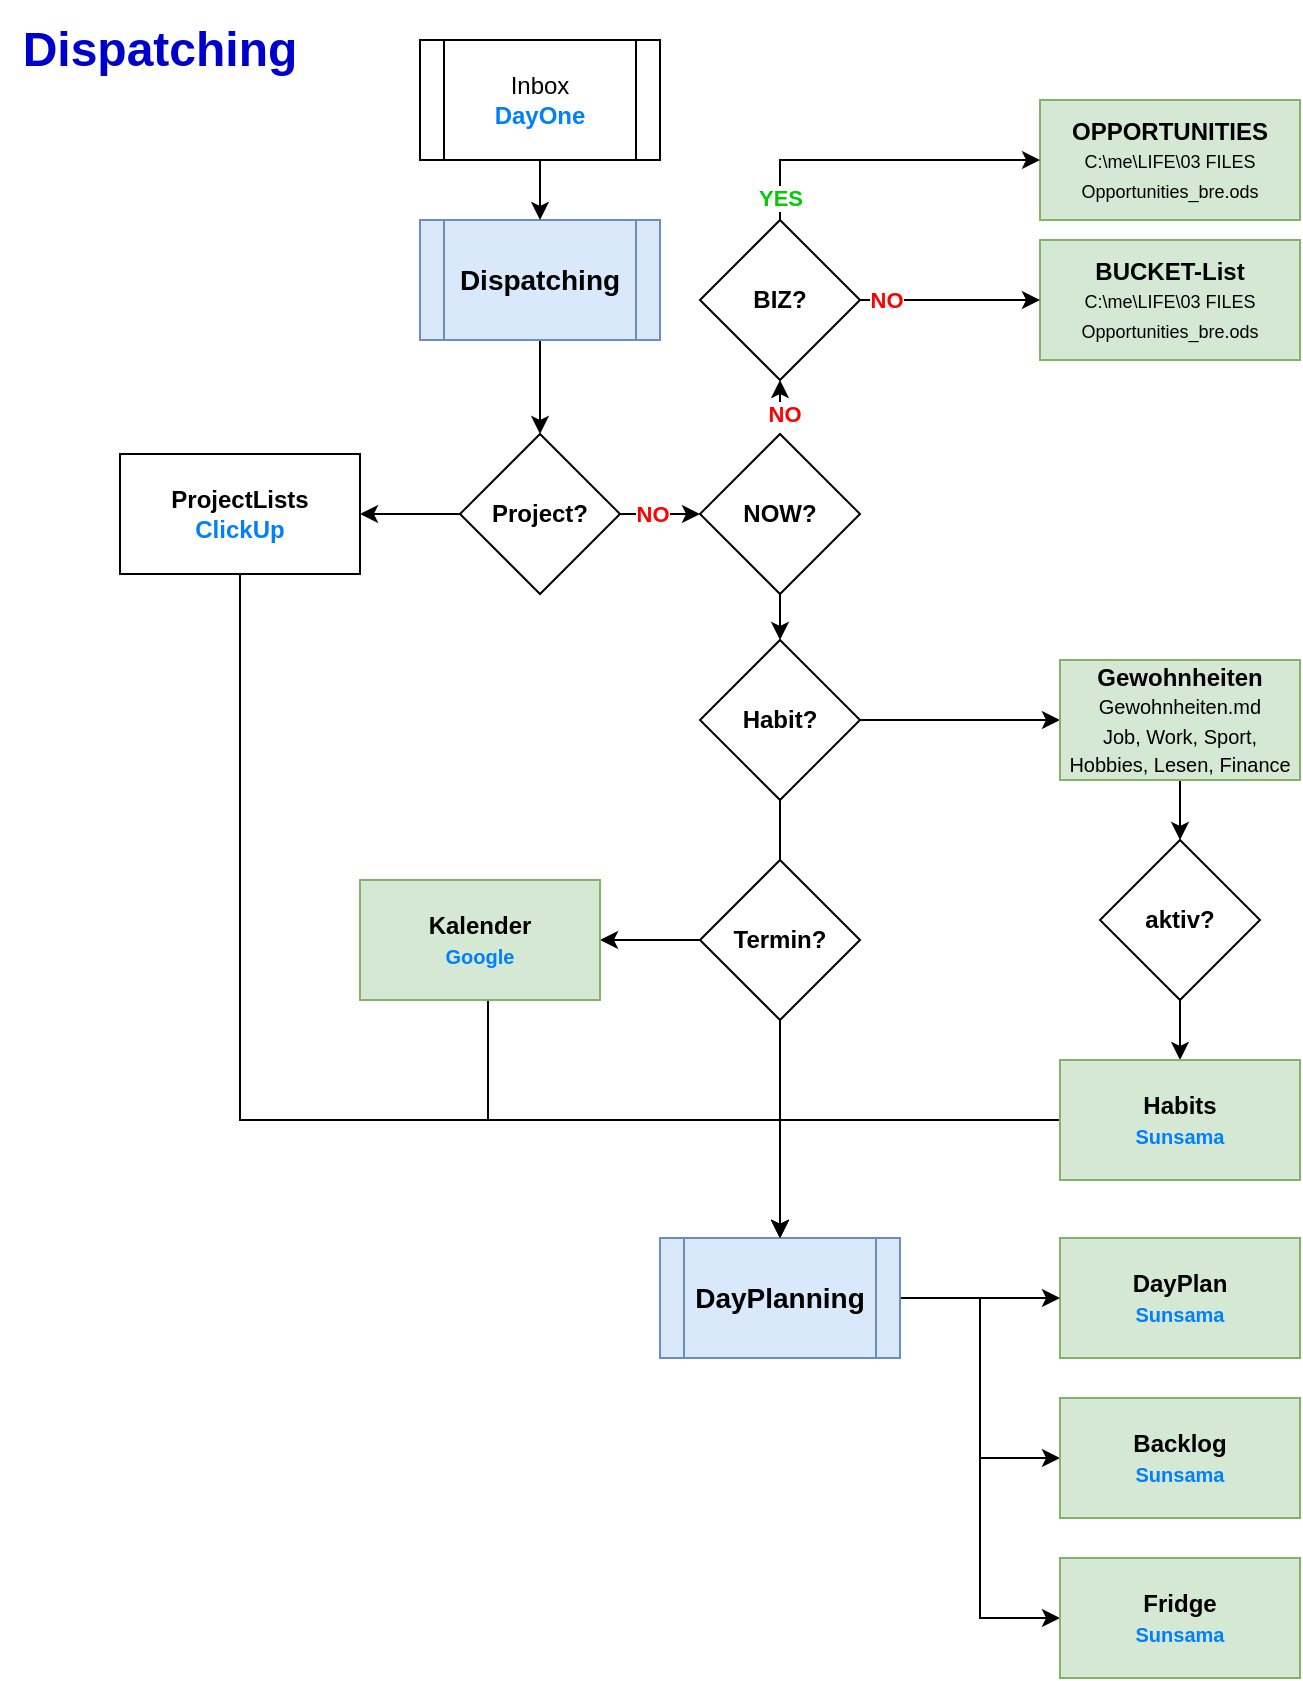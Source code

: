 <mxfile version="24.3.1" type="github">
  <diagram name="Seite-1" id="NgMxiIkvD20ecEq8syt9">
    <mxGraphModel dx="2074" dy="1106" grid="1" gridSize="10" guides="1" tooltips="1" connect="1" arrows="1" fold="1" page="1" pageScale="1" pageWidth="827" pageHeight="1169" math="0" shadow="0">
      <root>
        <mxCell id="0" />
        <mxCell id="1" parent="0" />
        <mxCell id="g_iqwFAsCAj8EDdV9mHh-1" value="&lt;font color=&quot;#0000cc&quot; style=&quot;font-size: 24px;&quot;&gt;&lt;b&gt;Dispatching&lt;/b&gt;&lt;/font&gt;" style="text;html=1;align=center;verticalAlign=middle;whiteSpace=wrap;rounded=0;" vertex="1" parent="1">
          <mxGeometry x="110" y="30" width="160" height="50" as="geometry" />
        </mxCell>
        <mxCell id="g_iqwFAsCAj8EDdV9mHh-2" style="edgeStyle=orthogonalEdgeStyle;rounded=0;orthogonalLoop=1;jettySize=auto;html=1;entryX=0.5;entryY=0;entryDx=0;entryDy=0;" edge="1" parent="1" source="g_iqwFAsCAj8EDdV9mHh-3" target="g_iqwFAsCAj8EDdV9mHh-6">
          <mxGeometry relative="1" as="geometry" />
        </mxCell>
        <mxCell id="g_iqwFAsCAj8EDdV9mHh-3" value="&lt;font style=&quot;font-size: 14px;&quot;&gt;&lt;b&gt;Dispatching&lt;/b&gt;&lt;/font&gt;" style="shape=process;whiteSpace=wrap;html=1;backgroundOutline=1;fillColor=#dae8fc;strokeColor=#6c8ebf;" vertex="1" parent="1">
          <mxGeometry x="320" y="140" width="120" height="60" as="geometry" />
        </mxCell>
        <mxCell id="g_iqwFAsCAj8EDdV9mHh-4" style="edgeStyle=orthogonalEdgeStyle;rounded=0;orthogonalLoop=1;jettySize=auto;html=1;entryX=1;entryY=0.5;entryDx=0;entryDy=0;" edge="1" parent="1" source="g_iqwFAsCAj8EDdV9mHh-6" target="g_iqwFAsCAj8EDdV9mHh-8">
          <mxGeometry relative="1" as="geometry" />
        </mxCell>
        <mxCell id="g_iqwFAsCAj8EDdV9mHh-5" style="edgeStyle=orthogonalEdgeStyle;rounded=0;orthogonalLoop=1;jettySize=auto;html=1;entryX=0;entryY=0.5;entryDx=0;entryDy=0;" edge="1" parent="1" source="g_iqwFAsCAj8EDdV9mHh-6" target="g_iqwFAsCAj8EDdV9mHh-13">
          <mxGeometry relative="1" as="geometry" />
        </mxCell>
        <mxCell id="g_iqwFAsCAj8EDdV9mHh-6" value="&lt;b&gt;Project?&lt;/b&gt;" style="rhombus;whiteSpace=wrap;html=1;" vertex="1" parent="1">
          <mxGeometry x="340" y="247" width="80" height="80" as="geometry" />
        </mxCell>
        <mxCell id="g_iqwFAsCAj8EDdV9mHh-7" style="edgeStyle=orthogonalEdgeStyle;rounded=0;orthogonalLoop=1;jettySize=auto;html=1;exitX=0.5;exitY=1;exitDx=0;exitDy=0;" edge="1" parent="1" source="g_iqwFAsCAj8EDdV9mHh-8" target="g_iqwFAsCAj8EDdV9mHh-32">
          <mxGeometry relative="1" as="geometry">
            <mxPoint x="210" y="390" as="sourcePoint" />
            <Array as="points">
              <mxPoint x="230" y="590" />
              <mxPoint x="500" y="590" />
            </Array>
          </mxGeometry>
        </mxCell>
        <mxCell id="g_iqwFAsCAj8EDdV9mHh-8" value="&lt;b&gt;ProjectLists&lt;/b&gt;&lt;br&gt;&lt;b&gt;&lt;font color=&quot;#007fff&quot;&gt;ClickUp&lt;/font&gt;&lt;/b&gt;" style="rounded=0;whiteSpace=wrap;html=1;" vertex="1" parent="1">
          <mxGeometry x="170" y="257" width="120" height="60" as="geometry" />
        </mxCell>
        <mxCell id="g_iqwFAsCAj8EDdV9mHh-9" value="&lt;b&gt;OPPORTUNITIES&lt;/b&gt;&lt;br&gt;&lt;font style=&quot;font-size: 9px;&quot;&gt;C:\me\LIFE\03 FILES&lt;/font&gt;&lt;div&gt;&lt;font style=&quot;font-size: 9px;&quot;&gt;Opportunities_bre.ods&lt;/font&gt;&lt;br&gt;&lt;/div&gt;" style="rounded=0;whiteSpace=wrap;html=1;fillColor=#d5e8d4;strokeColor=#82b366;" vertex="1" parent="1">
          <mxGeometry x="630" y="80" width="130" height="60" as="geometry" />
        </mxCell>
        <mxCell id="g_iqwFAsCAj8EDdV9mHh-10" value="&lt;b&gt;BUCKET-List&lt;/b&gt;&lt;br&gt;&lt;font style=&quot;font-size: 9px;&quot;&gt;C:\me\LIFE\03 FILES&lt;/font&gt;&lt;div&gt;&lt;font style=&quot;font-size: 9px;&quot;&gt;Opportunities_bre.ods&lt;/font&gt;&lt;br&gt;&lt;/div&gt;" style="rounded=0;whiteSpace=wrap;html=1;fillColor=#d5e8d4;strokeColor=#82b366;" vertex="1" parent="1">
          <mxGeometry x="630" y="150" width="130" height="60" as="geometry" />
        </mxCell>
        <mxCell id="g_iqwFAsCAj8EDdV9mHh-11" style="edgeStyle=orthogonalEdgeStyle;rounded=0;orthogonalLoop=1;jettySize=auto;html=1;exitX=0.5;exitY=0;exitDx=0;exitDy=0;" edge="1" parent="1" source="g_iqwFAsCAj8EDdV9mHh-13" target="g_iqwFAsCAj8EDdV9mHh-18">
          <mxGeometry relative="1" as="geometry" />
        </mxCell>
        <mxCell id="g_iqwFAsCAj8EDdV9mHh-12" value="&lt;b&gt;&lt;font color=&quot;#ff0000&quot;&gt;NO&lt;/font&gt;&lt;/b&gt;&lt;div&gt;&lt;b&gt;&lt;font color=&quot;#ff0000&quot;&gt;&lt;br&gt;&lt;/font&gt;&lt;/b&gt;&lt;/div&gt;" style="edgeLabel;html=1;align=center;verticalAlign=middle;resizable=0;points=[];" vertex="1" connectable="0" parent="g_iqwFAsCAj8EDdV9mHh-11">
          <mxGeometry x="-0.894" y="-2" relative="1" as="geometry">
            <mxPoint as="offset" />
          </mxGeometry>
        </mxCell>
        <mxCell id="g_iqwFAsCAj8EDdV9mHh-13" value="&lt;b&gt;NOW?&lt;/b&gt;" style="rhombus;whiteSpace=wrap;html=1;" vertex="1" parent="1">
          <mxGeometry x="460" y="247" width="80" height="80" as="geometry" />
        </mxCell>
        <mxCell id="g_iqwFAsCAj8EDdV9mHh-14" style="edgeStyle=orthogonalEdgeStyle;rounded=0;orthogonalLoop=1;jettySize=auto;html=1;exitX=0.5;exitY=0;exitDx=0;exitDy=0;" edge="1" parent="1" source="g_iqwFAsCAj8EDdV9mHh-18" target="g_iqwFAsCAj8EDdV9mHh-9">
          <mxGeometry relative="1" as="geometry" />
        </mxCell>
        <mxCell id="g_iqwFAsCAj8EDdV9mHh-15" value="&lt;b&gt;&lt;font color=&quot;#00cc00&quot;&gt;YES&lt;/font&gt;&lt;/b&gt;" style="edgeLabel;html=1;align=center;verticalAlign=middle;resizable=0;points=[];" vertex="1" connectable="0" parent="g_iqwFAsCAj8EDdV9mHh-14">
          <mxGeometry x="-0.854" relative="1" as="geometry">
            <mxPoint as="offset" />
          </mxGeometry>
        </mxCell>
        <mxCell id="g_iqwFAsCAj8EDdV9mHh-16" style="edgeStyle=orthogonalEdgeStyle;rounded=0;orthogonalLoop=1;jettySize=auto;html=1;" edge="1" parent="1" source="g_iqwFAsCAj8EDdV9mHh-18" target="g_iqwFAsCAj8EDdV9mHh-10">
          <mxGeometry relative="1" as="geometry" />
        </mxCell>
        <mxCell id="g_iqwFAsCAj8EDdV9mHh-17" value="&lt;b&gt;&lt;font color=&quot;#ff0000&quot;&gt;NO&lt;/font&gt;&lt;/b&gt;" style="edgeLabel;html=1;align=center;verticalAlign=middle;resizable=0;points=[];" vertex="1" connectable="0" parent="g_iqwFAsCAj8EDdV9mHh-16">
          <mxGeometry x="-0.706" relative="1" as="geometry">
            <mxPoint as="offset" />
          </mxGeometry>
        </mxCell>
        <mxCell id="g_iqwFAsCAj8EDdV9mHh-18" value="&lt;b&gt;BIZ?&lt;/b&gt;" style="rhombus;whiteSpace=wrap;html=1;" vertex="1" parent="1">
          <mxGeometry x="460" y="140" width="80" height="80" as="geometry" />
        </mxCell>
        <mxCell id="g_iqwFAsCAj8EDdV9mHh-19" value="&lt;b&gt;&lt;font color=&quot;#ff0000&quot;&gt;NO&lt;/font&gt;&lt;/b&gt;" style="edgeLabel;html=1;align=center;verticalAlign=middle;resizable=0;points=[];" vertex="1" connectable="0" parent="1">
          <mxGeometry x="433.004" y="284" as="geometry">
            <mxPoint x="3" y="3" as="offset" />
          </mxGeometry>
        </mxCell>
        <mxCell id="g_iqwFAsCAj8EDdV9mHh-20" style="edgeStyle=orthogonalEdgeStyle;rounded=0;orthogonalLoop=1;jettySize=auto;html=1;" edge="1" parent="1" source="g_iqwFAsCAj8EDdV9mHh-22" target="g_iqwFAsCAj8EDdV9mHh-25">
          <mxGeometry relative="1" as="geometry" />
        </mxCell>
        <mxCell id="g_iqwFAsCAj8EDdV9mHh-21" style="edgeStyle=orthogonalEdgeStyle;rounded=0;orthogonalLoop=1;jettySize=auto;html=1;" edge="1" parent="1" source="g_iqwFAsCAj8EDdV9mHh-22" target="g_iqwFAsCAj8EDdV9mHh-32">
          <mxGeometry relative="1" as="geometry" />
        </mxCell>
        <mxCell id="g_iqwFAsCAj8EDdV9mHh-22" value="&lt;b&gt;Habit?&lt;/b&gt;" style="rhombus;whiteSpace=wrap;html=1;" vertex="1" parent="1">
          <mxGeometry x="460" y="350" width="80" height="80" as="geometry" />
        </mxCell>
        <mxCell id="g_iqwFAsCAj8EDdV9mHh-23" style="edgeStyle=orthogonalEdgeStyle;rounded=0;orthogonalLoop=1;jettySize=auto;html=1;entryX=0.5;entryY=0;entryDx=0;entryDy=0;" edge="1" parent="1" source="g_iqwFAsCAj8EDdV9mHh-13" target="g_iqwFAsCAj8EDdV9mHh-22">
          <mxGeometry relative="1" as="geometry" />
        </mxCell>
        <mxCell id="g_iqwFAsCAj8EDdV9mHh-24" style="edgeStyle=orthogonalEdgeStyle;rounded=0;orthogonalLoop=1;jettySize=auto;html=1;" edge="1" parent="1" source="g_iqwFAsCAj8EDdV9mHh-25" target="g_iqwFAsCAj8EDdV9mHh-36">
          <mxGeometry relative="1" as="geometry" />
        </mxCell>
        <mxCell id="g_iqwFAsCAj8EDdV9mHh-25" value="&lt;b&gt;Gewohnheiten&lt;/b&gt;&lt;br&gt;&lt;font size=&quot;1&quot;&gt;Gewohnheiten.md&lt;br&gt;Job, Work, Sport, Hobbies, Lesen, Finance&lt;/font&gt;" style="rounded=0;whiteSpace=wrap;html=1;fillColor=#d5e8d4;strokeColor=#82b366;" vertex="1" parent="1">
          <mxGeometry x="640" y="360" width="120" height="60" as="geometry" />
        </mxCell>
        <mxCell id="g_iqwFAsCAj8EDdV9mHh-26" style="edgeStyle=orthogonalEdgeStyle;rounded=0;orthogonalLoop=1;jettySize=auto;html=1;entryX=0.5;entryY=0;entryDx=0;entryDy=0;" edge="1" parent="1" source="g_iqwFAsCAj8EDdV9mHh-27" target="g_iqwFAsCAj8EDdV9mHh-3">
          <mxGeometry relative="1" as="geometry" />
        </mxCell>
        <mxCell id="g_iqwFAsCAj8EDdV9mHh-27" value="Inbox&lt;br&gt;&lt;b&gt;&lt;font color=&quot;#007fff&quot;&gt;DayOne&lt;/font&gt;&lt;/b&gt;" style="shape=process;whiteSpace=wrap;html=1;backgroundOutline=1;" vertex="1" parent="1">
          <mxGeometry x="320" y="50" width="120" height="60" as="geometry" />
        </mxCell>
        <mxCell id="g_iqwFAsCAj8EDdV9mHh-28" value="&lt;b&gt;DayPlan&lt;/b&gt;&lt;br&gt;&lt;font color=&quot;#007fff&quot; size=&quot;1&quot;&gt;&lt;b&gt;Sunsama&lt;/b&gt;&lt;/font&gt;" style="rounded=0;whiteSpace=wrap;html=1;fillColor=#d5e8d4;strokeColor=#82b366;" vertex="1" parent="1">
          <mxGeometry x="640" y="649" width="120" height="60" as="geometry" />
        </mxCell>
        <mxCell id="g_iqwFAsCAj8EDdV9mHh-29" style="edgeStyle=orthogonalEdgeStyle;rounded=0;orthogonalLoop=1;jettySize=auto;html=1;" edge="1" parent="1" source="g_iqwFAsCAj8EDdV9mHh-32" target="g_iqwFAsCAj8EDdV9mHh-28">
          <mxGeometry relative="1" as="geometry" />
        </mxCell>
        <mxCell id="g_iqwFAsCAj8EDdV9mHh-30" style="edgeStyle=orthogonalEdgeStyle;rounded=0;orthogonalLoop=1;jettySize=auto;html=1;entryX=0;entryY=0.5;entryDx=0;entryDy=0;" edge="1" parent="1" source="g_iqwFAsCAj8EDdV9mHh-32" target="g_iqwFAsCAj8EDdV9mHh-34">
          <mxGeometry relative="1" as="geometry" />
        </mxCell>
        <mxCell id="g_iqwFAsCAj8EDdV9mHh-31" style="edgeStyle=orthogonalEdgeStyle;rounded=0;orthogonalLoop=1;jettySize=auto;html=1;entryX=0;entryY=0.5;entryDx=0;entryDy=0;" edge="1" parent="1" source="g_iqwFAsCAj8EDdV9mHh-32" target="g_iqwFAsCAj8EDdV9mHh-33">
          <mxGeometry relative="1" as="geometry" />
        </mxCell>
        <mxCell id="g_iqwFAsCAj8EDdV9mHh-32" value="&lt;font style=&quot;font-size: 14px;&quot;&gt;&lt;b&gt;DayPlanning&lt;/b&gt;&lt;/font&gt;" style="shape=process;whiteSpace=wrap;html=1;backgroundOutline=1;fillColor=#dae8fc;strokeColor=#6c8ebf;" vertex="1" parent="1">
          <mxGeometry x="440" y="649" width="120" height="60" as="geometry" />
        </mxCell>
        <mxCell id="g_iqwFAsCAj8EDdV9mHh-33" value="&lt;b&gt;Fridge&lt;/b&gt;&lt;br&gt;&lt;font color=&quot;#007fff&quot; size=&quot;1&quot;&gt;&lt;b&gt;Sunsama&lt;/b&gt;&lt;/font&gt;" style="rounded=0;whiteSpace=wrap;html=1;fillColor=#d5e8d4;strokeColor=#82b366;" vertex="1" parent="1">
          <mxGeometry x="640" y="809" width="120" height="60" as="geometry" />
        </mxCell>
        <mxCell id="g_iqwFAsCAj8EDdV9mHh-34" value="&lt;b&gt;Backlog&lt;/b&gt;&lt;br&gt;&lt;font color=&quot;#007fff&quot; size=&quot;1&quot;&gt;&lt;b&gt;Sunsama&lt;/b&gt;&lt;/font&gt;" style="rounded=0;whiteSpace=wrap;html=1;fillColor=#d5e8d4;strokeColor=#82b366;" vertex="1" parent="1">
          <mxGeometry x="640" y="729" width="120" height="60" as="geometry" />
        </mxCell>
        <mxCell id="g_iqwFAsCAj8EDdV9mHh-35" style="edgeStyle=orthogonalEdgeStyle;rounded=0;orthogonalLoop=1;jettySize=auto;html=1;" edge="1" parent="1" source="g_iqwFAsCAj8EDdV9mHh-36" target="g_iqwFAsCAj8EDdV9mHh-38">
          <mxGeometry relative="1" as="geometry" />
        </mxCell>
        <mxCell id="g_iqwFAsCAj8EDdV9mHh-36" value="&lt;b&gt;aktiv?&lt;/b&gt;" style="rhombus;whiteSpace=wrap;html=1;" vertex="1" parent="1">
          <mxGeometry x="660" y="450" width="80" height="80" as="geometry" />
        </mxCell>
        <mxCell id="g_iqwFAsCAj8EDdV9mHh-37" style="edgeStyle=orthogonalEdgeStyle;rounded=0;orthogonalLoop=1;jettySize=auto;html=1;" edge="1" parent="1" source="g_iqwFAsCAj8EDdV9mHh-38" target="g_iqwFAsCAj8EDdV9mHh-32">
          <mxGeometry relative="1" as="geometry" />
        </mxCell>
        <mxCell id="g_iqwFAsCAj8EDdV9mHh-38" value="&lt;b&gt;Habits&lt;/b&gt;&lt;br&gt;&lt;font color=&quot;#007fff&quot; size=&quot;1&quot;&gt;&lt;b&gt;Sunsama&lt;/b&gt;&lt;/font&gt;" style="rounded=0;whiteSpace=wrap;html=1;fillColor=#d5e8d4;strokeColor=#82b366;" vertex="1" parent="1">
          <mxGeometry x="640" y="560" width="120" height="60" as="geometry" />
        </mxCell>
        <mxCell id="g_iqwFAsCAj8EDdV9mHh-39" style="edgeStyle=orthogonalEdgeStyle;rounded=0;orthogonalLoop=1;jettySize=auto;html=1;entryX=1;entryY=0.5;entryDx=0;entryDy=0;" edge="1" parent="1" source="g_iqwFAsCAj8EDdV9mHh-40" target="g_iqwFAsCAj8EDdV9mHh-42">
          <mxGeometry relative="1" as="geometry" />
        </mxCell>
        <mxCell id="g_iqwFAsCAj8EDdV9mHh-40" value="&lt;b&gt;Termin?&lt;/b&gt;" style="rhombus;whiteSpace=wrap;html=1;" vertex="1" parent="1">
          <mxGeometry x="460" y="460" width="80" height="80" as="geometry" />
        </mxCell>
        <mxCell id="g_iqwFAsCAj8EDdV9mHh-41" style="edgeStyle=orthogonalEdgeStyle;rounded=0;orthogonalLoop=1;jettySize=auto;html=1;exitX=0.5;exitY=1;exitDx=0;exitDy=0;" edge="1" parent="1" source="g_iqwFAsCAj8EDdV9mHh-42" target="g_iqwFAsCAj8EDdV9mHh-32">
          <mxGeometry relative="1" as="geometry">
            <Array as="points">
              <mxPoint x="354" y="590" />
              <mxPoint x="500" y="590" />
            </Array>
          </mxGeometry>
        </mxCell>
        <mxCell id="g_iqwFAsCAj8EDdV9mHh-42" value="&lt;b&gt;Kalender&lt;/b&gt;&lt;br&gt;&lt;font color=&quot;#007fff&quot; size=&quot;1&quot;&gt;&lt;b&gt;Google&lt;/b&gt;&lt;/font&gt;" style="rounded=0;whiteSpace=wrap;html=1;fillColor=#d5e8d4;strokeColor=#82b366;" vertex="1" parent="1">
          <mxGeometry x="290" y="470" width="120" height="60" as="geometry" />
        </mxCell>
      </root>
    </mxGraphModel>
  </diagram>
</mxfile>
